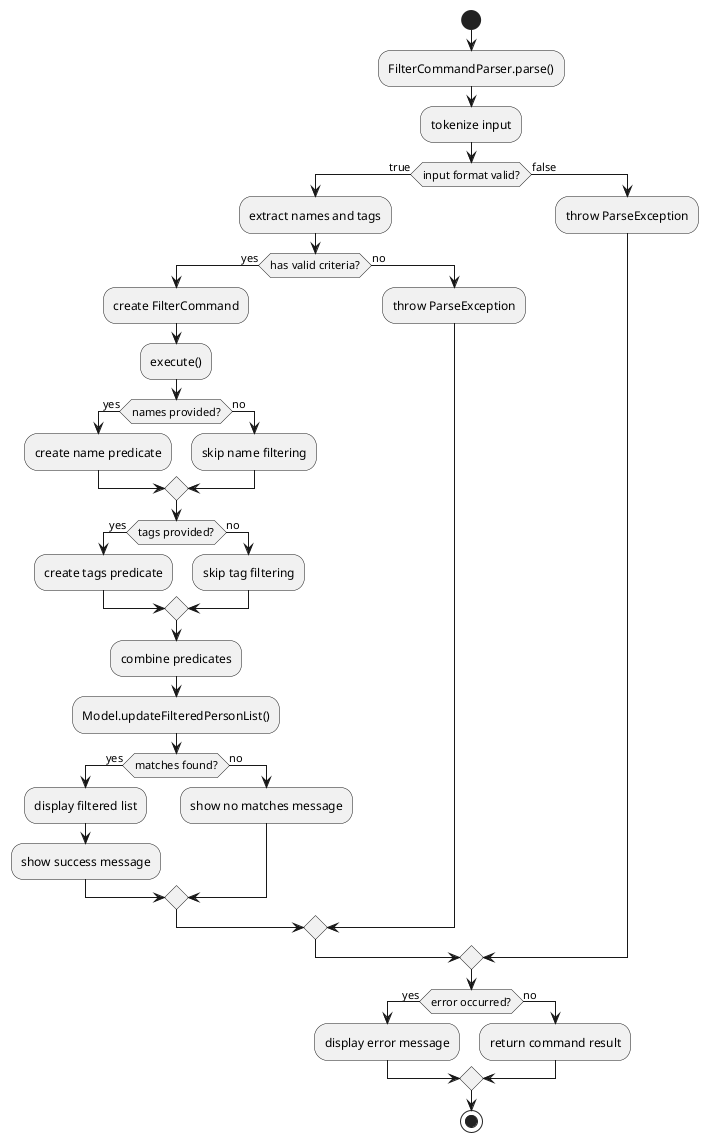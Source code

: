 @startuml
'Activity diagram for filter command execution

start

:FilterCommandParser.parse();
:tokenize input;

if (input format valid?) then (true)
  :extract names and tags;
  if (has valid criteria?) then (yes)
    :create FilterCommand;
    :execute();

    if (names provided?) then (yes)
      :create name predicate;
    else (no)
      :skip name filtering;
    endif

    if (tags provided?) then (yes)
      :create tags predicate;
    else (no)
      :skip tag filtering;
    endif

    :combine predicates;
    :Model.updateFilteredPersonList();

    if (matches found?) then (yes)
      :display filtered list;
      :show success message;
    else (no)
      :show no matches message;
    endif

  else (no)
    :throw ParseException;
  endif
else (false)
  :throw ParseException;
endif

if (error occurred?) then (yes)
  :display error message;
else (no)
  :return command result;
endif

stop

@enduml